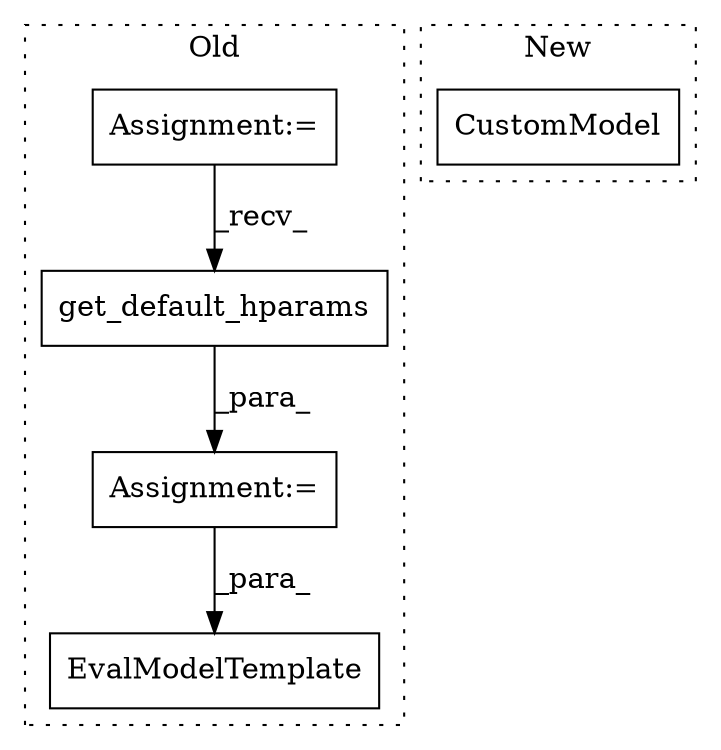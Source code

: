 digraph G {
subgraph cluster0 {
1 [label="EvalModelTemplate" a="32" s="3247,3272" l="18,1" shape="box"];
3 [label="get_default_hparams" a="32" s="3214" l="21" shape="box"];
4 [label="Assignment:=" a="7" s="3195" l="1" shape="box"];
5 [label="Assignment:=" a="7" s="3139" l="17" shape="box"];
label = "Old";
style="dotted";
}
subgraph cluster1 {
2 [label="CustomModel" a="32" s="3628" l="13" shape="box"];
label = "New";
style="dotted";
}
3 -> 4 [label="_para_"];
4 -> 1 [label="_para_"];
5 -> 3 [label="_recv_"];
}